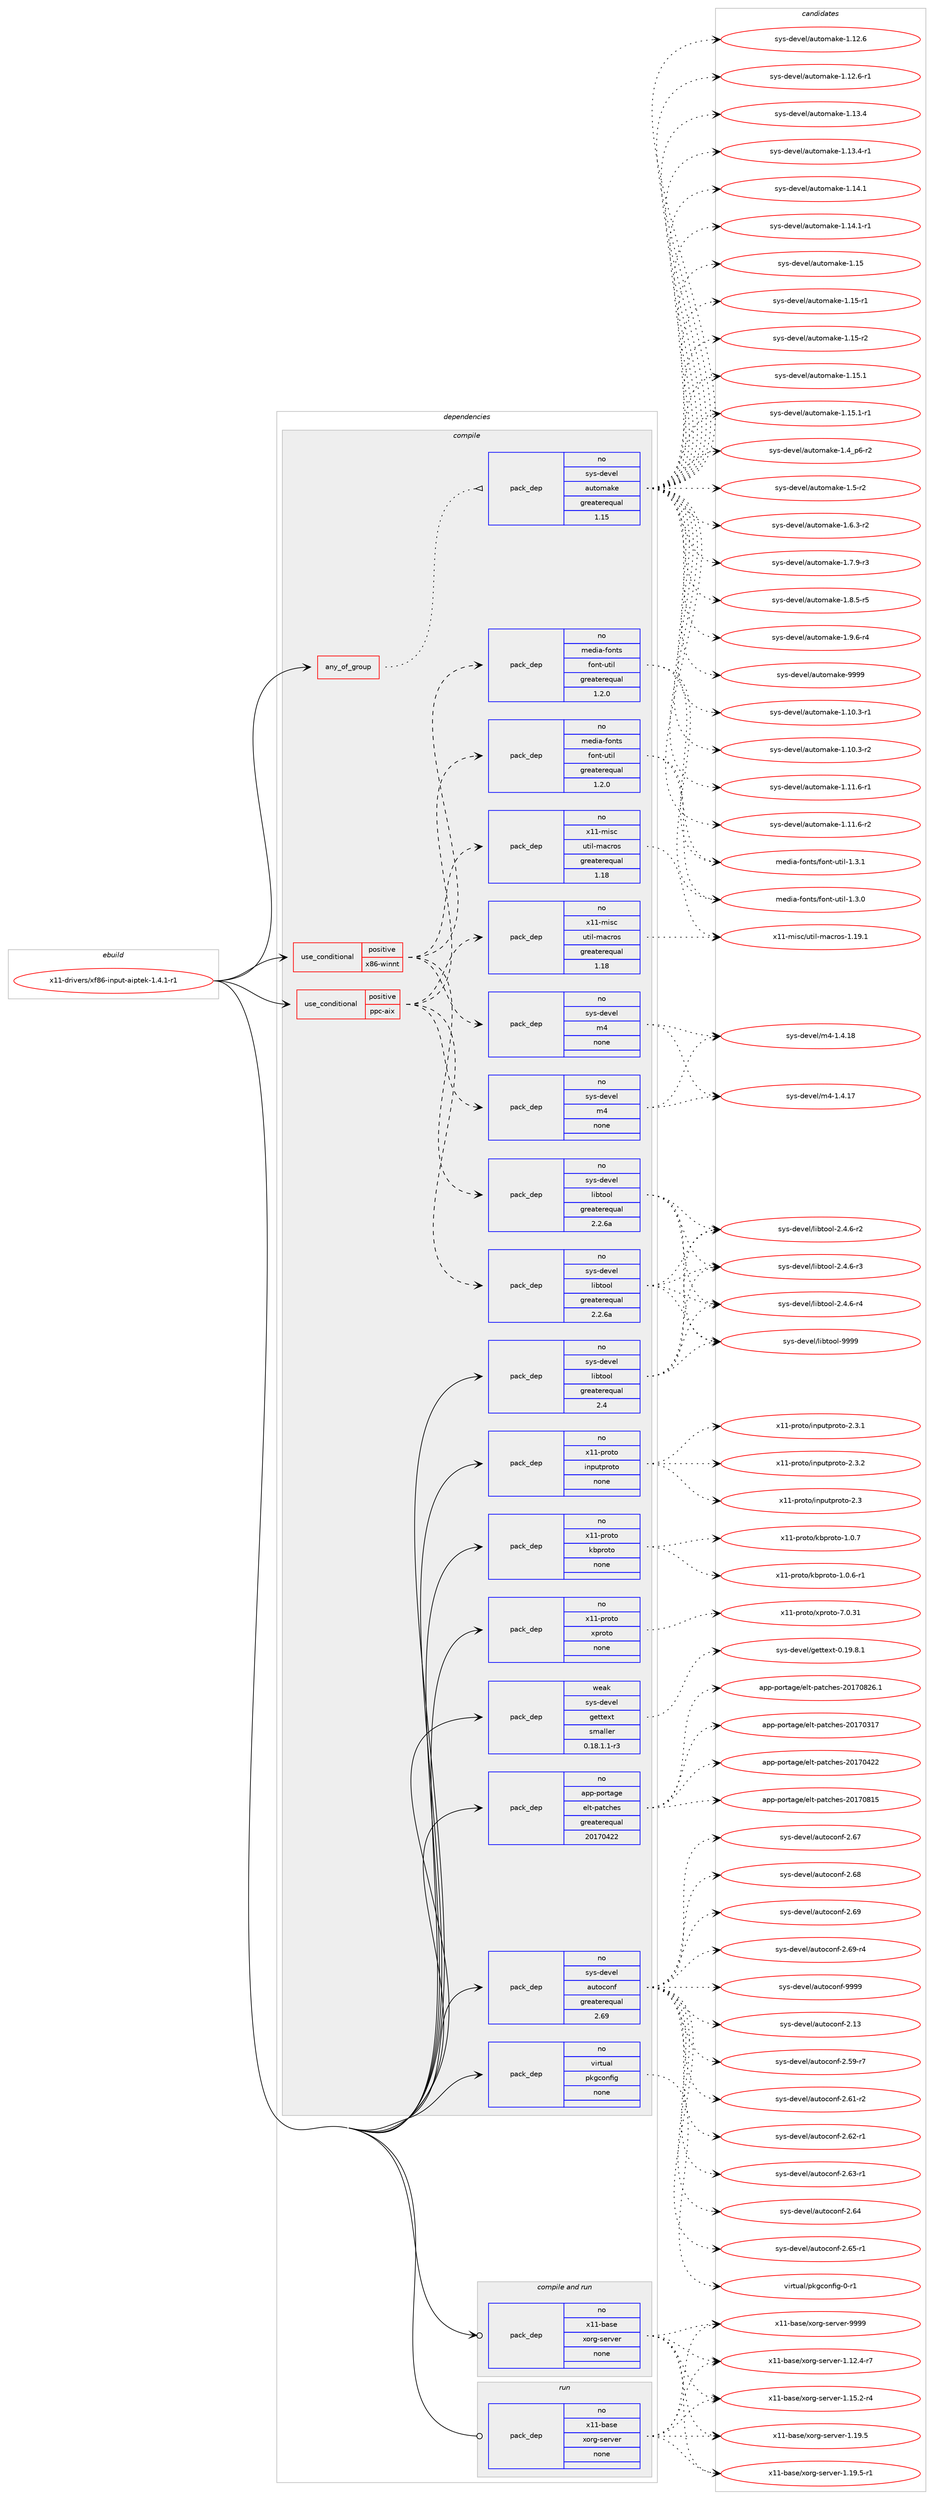 digraph prolog {

# *************
# Graph options
# *************

newrank=true;
concentrate=true;
compound=true;
graph [rankdir=LR,fontname=Helvetica,fontsize=10,ranksep=1.5];#, ranksep=2.5, nodesep=0.2];
edge  [arrowhead=vee];
node  [fontname=Helvetica,fontsize=10];

# **********
# The ebuild
# **********

subgraph cluster_leftcol {
color=gray;
rank=same;
label=<<i>ebuild</i>>;
id [label="x11-drivers/xf86-input-aiptek-1.4.1-r1", color=red, width=4, href="../x11-drivers/xf86-input-aiptek-1.4.1-r1.svg"];
}

# ****************
# The dependencies
# ****************

subgraph cluster_midcol {
color=gray;
label=<<i>dependencies</i>>;
subgraph cluster_compile {
fillcolor="#eeeeee";
style=filled;
label=<<i>compile</i>>;
subgraph any9122 {
dependency512490 [label=<<TABLE BORDER="0" CELLBORDER="1" CELLSPACING="0" CELLPADDING="4"><TR><TD CELLPADDING="10">any_of_group</TD></TR></TABLE>>, shape=none, color=red];subgraph pack381186 {
dependency512491 [label=<<TABLE BORDER="0" CELLBORDER="1" CELLSPACING="0" CELLPADDING="4" WIDTH="220"><TR><TD ROWSPAN="6" CELLPADDING="30">pack_dep</TD></TR><TR><TD WIDTH="110">no</TD></TR><TR><TD>sys-devel</TD></TR><TR><TD>automake</TD></TR><TR><TD>greaterequal</TD></TR><TR><TD>1.15</TD></TR></TABLE>>, shape=none, color=blue];
}
dependency512490:e -> dependency512491:w [weight=20,style="dotted",arrowhead="oinv"];
}
id:e -> dependency512490:w [weight=20,style="solid",arrowhead="vee"];
subgraph cond121843 {
dependency512492 [label=<<TABLE BORDER="0" CELLBORDER="1" CELLSPACING="0" CELLPADDING="4"><TR><TD ROWSPAN="3" CELLPADDING="10">use_conditional</TD></TR><TR><TD>positive</TD></TR><TR><TD>ppc-aix</TD></TR></TABLE>>, shape=none, color=red];
subgraph pack381187 {
dependency512493 [label=<<TABLE BORDER="0" CELLBORDER="1" CELLSPACING="0" CELLPADDING="4" WIDTH="220"><TR><TD ROWSPAN="6" CELLPADDING="30">pack_dep</TD></TR><TR><TD WIDTH="110">no</TD></TR><TR><TD>sys-devel</TD></TR><TR><TD>libtool</TD></TR><TR><TD>greaterequal</TD></TR><TR><TD>2.2.6a</TD></TR></TABLE>>, shape=none, color=blue];
}
dependency512492:e -> dependency512493:w [weight=20,style="dashed",arrowhead="vee"];
subgraph pack381188 {
dependency512494 [label=<<TABLE BORDER="0" CELLBORDER="1" CELLSPACING="0" CELLPADDING="4" WIDTH="220"><TR><TD ROWSPAN="6" CELLPADDING="30">pack_dep</TD></TR><TR><TD WIDTH="110">no</TD></TR><TR><TD>sys-devel</TD></TR><TR><TD>m4</TD></TR><TR><TD>none</TD></TR><TR><TD></TD></TR></TABLE>>, shape=none, color=blue];
}
dependency512492:e -> dependency512494:w [weight=20,style="dashed",arrowhead="vee"];
subgraph pack381189 {
dependency512495 [label=<<TABLE BORDER="0" CELLBORDER="1" CELLSPACING="0" CELLPADDING="4" WIDTH="220"><TR><TD ROWSPAN="6" CELLPADDING="30">pack_dep</TD></TR><TR><TD WIDTH="110">no</TD></TR><TR><TD>x11-misc</TD></TR><TR><TD>util-macros</TD></TR><TR><TD>greaterequal</TD></TR><TR><TD>1.18</TD></TR></TABLE>>, shape=none, color=blue];
}
dependency512492:e -> dependency512495:w [weight=20,style="dashed",arrowhead="vee"];
subgraph pack381190 {
dependency512496 [label=<<TABLE BORDER="0" CELLBORDER="1" CELLSPACING="0" CELLPADDING="4" WIDTH="220"><TR><TD ROWSPAN="6" CELLPADDING="30">pack_dep</TD></TR><TR><TD WIDTH="110">no</TD></TR><TR><TD>media-fonts</TD></TR><TR><TD>font-util</TD></TR><TR><TD>greaterequal</TD></TR><TR><TD>1.2.0</TD></TR></TABLE>>, shape=none, color=blue];
}
dependency512492:e -> dependency512496:w [weight=20,style="dashed",arrowhead="vee"];
}
id:e -> dependency512492:w [weight=20,style="solid",arrowhead="vee"];
subgraph cond121844 {
dependency512497 [label=<<TABLE BORDER="0" CELLBORDER="1" CELLSPACING="0" CELLPADDING="4"><TR><TD ROWSPAN="3" CELLPADDING="10">use_conditional</TD></TR><TR><TD>positive</TD></TR><TR><TD>x86-winnt</TD></TR></TABLE>>, shape=none, color=red];
subgraph pack381191 {
dependency512498 [label=<<TABLE BORDER="0" CELLBORDER="1" CELLSPACING="0" CELLPADDING="4" WIDTH="220"><TR><TD ROWSPAN="6" CELLPADDING="30">pack_dep</TD></TR><TR><TD WIDTH="110">no</TD></TR><TR><TD>sys-devel</TD></TR><TR><TD>libtool</TD></TR><TR><TD>greaterequal</TD></TR><TR><TD>2.2.6a</TD></TR></TABLE>>, shape=none, color=blue];
}
dependency512497:e -> dependency512498:w [weight=20,style="dashed",arrowhead="vee"];
subgraph pack381192 {
dependency512499 [label=<<TABLE BORDER="0" CELLBORDER="1" CELLSPACING="0" CELLPADDING="4" WIDTH="220"><TR><TD ROWSPAN="6" CELLPADDING="30">pack_dep</TD></TR><TR><TD WIDTH="110">no</TD></TR><TR><TD>sys-devel</TD></TR><TR><TD>m4</TD></TR><TR><TD>none</TD></TR><TR><TD></TD></TR></TABLE>>, shape=none, color=blue];
}
dependency512497:e -> dependency512499:w [weight=20,style="dashed",arrowhead="vee"];
subgraph pack381193 {
dependency512500 [label=<<TABLE BORDER="0" CELLBORDER="1" CELLSPACING="0" CELLPADDING="4" WIDTH="220"><TR><TD ROWSPAN="6" CELLPADDING="30">pack_dep</TD></TR><TR><TD WIDTH="110">no</TD></TR><TR><TD>x11-misc</TD></TR><TR><TD>util-macros</TD></TR><TR><TD>greaterequal</TD></TR><TR><TD>1.18</TD></TR></TABLE>>, shape=none, color=blue];
}
dependency512497:e -> dependency512500:w [weight=20,style="dashed",arrowhead="vee"];
subgraph pack381194 {
dependency512501 [label=<<TABLE BORDER="0" CELLBORDER="1" CELLSPACING="0" CELLPADDING="4" WIDTH="220"><TR><TD ROWSPAN="6" CELLPADDING="30">pack_dep</TD></TR><TR><TD WIDTH="110">no</TD></TR><TR><TD>media-fonts</TD></TR><TR><TD>font-util</TD></TR><TR><TD>greaterequal</TD></TR><TR><TD>1.2.0</TD></TR></TABLE>>, shape=none, color=blue];
}
dependency512497:e -> dependency512501:w [weight=20,style="dashed",arrowhead="vee"];
}
id:e -> dependency512497:w [weight=20,style="solid",arrowhead="vee"];
subgraph pack381195 {
dependency512502 [label=<<TABLE BORDER="0" CELLBORDER="1" CELLSPACING="0" CELLPADDING="4" WIDTH="220"><TR><TD ROWSPAN="6" CELLPADDING="30">pack_dep</TD></TR><TR><TD WIDTH="110">no</TD></TR><TR><TD>app-portage</TD></TR><TR><TD>elt-patches</TD></TR><TR><TD>greaterequal</TD></TR><TR><TD>20170422</TD></TR></TABLE>>, shape=none, color=blue];
}
id:e -> dependency512502:w [weight=20,style="solid",arrowhead="vee"];
subgraph pack381196 {
dependency512503 [label=<<TABLE BORDER="0" CELLBORDER="1" CELLSPACING="0" CELLPADDING="4" WIDTH="220"><TR><TD ROWSPAN="6" CELLPADDING="30">pack_dep</TD></TR><TR><TD WIDTH="110">no</TD></TR><TR><TD>sys-devel</TD></TR><TR><TD>autoconf</TD></TR><TR><TD>greaterequal</TD></TR><TR><TD>2.69</TD></TR></TABLE>>, shape=none, color=blue];
}
id:e -> dependency512503:w [weight=20,style="solid",arrowhead="vee"];
subgraph pack381197 {
dependency512504 [label=<<TABLE BORDER="0" CELLBORDER="1" CELLSPACING="0" CELLPADDING="4" WIDTH="220"><TR><TD ROWSPAN="6" CELLPADDING="30">pack_dep</TD></TR><TR><TD WIDTH="110">no</TD></TR><TR><TD>sys-devel</TD></TR><TR><TD>libtool</TD></TR><TR><TD>greaterequal</TD></TR><TR><TD>2.4</TD></TR></TABLE>>, shape=none, color=blue];
}
id:e -> dependency512504:w [weight=20,style="solid",arrowhead="vee"];
subgraph pack381198 {
dependency512505 [label=<<TABLE BORDER="0" CELLBORDER="1" CELLSPACING="0" CELLPADDING="4" WIDTH="220"><TR><TD ROWSPAN="6" CELLPADDING="30">pack_dep</TD></TR><TR><TD WIDTH="110">no</TD></TR><TR><TD>virtual</TD></TR><TR><TD>pkgconfig</TD></TR><TR><TD>none</TD></TR><TR><TD></TD></TR></TABLE>>, shape=none, color=blue];
}
id:e -> dependency512505:w [weight=20,style="solid",arrowhead="vee"];
subgraph pack381199 {
dependency512506 [label=<<TABLE BORDER="0" CELLBORDER="1" CELLSPACING="0" CELLPADDING="4" WIDTH="220"><TR><TD ROWSPAN="6" CELLPADDING="30">pack_dep</TD></TR><TR><TD WIDTH="110">no</TD></TR><TR><TD>x11-proto</TD></TR><TR><TD>inputproto</TD></TR><TR><TD>none</TD></TR><TR><TD></TD></TR></TABLE>>, shape=none, color=blue];
}
id:e -> dependency512506:w [weight=20,style="solid",arrowhead="vee"];
subgraph pack381200 {
dependency512507 [label=<<TABLE BORDER="0" CELLBORDER="1" CELLSPACING="0" CELLPADDING="4" WIDTH="220"><TR><TD ROWSPAN="6" CELLPADDING="30">pack_dep</TD></TR><TR><TD WIDTH="110">no</TD></TR><TR><TD>x11-proto</TD></TR><TR><TD>kbproto</TD></TR><TR><TD>none</TD></TR><TR><TD></TD></TR></TABLE>>, shape=none, color=blue];
}
id:e -> dependency512507:w [weight=20,style="solid",arrowhead="vee"];
subgraph pack381201 {
dependency512508 [label=<<TABLE BORDER="0" CELLBORDER="1" CELLSPACING="0" CELLPADDING="4" WIDTH="220"><TR><TD ROWSPAN="6" CELLPADDING="30">pack_dep</TD></TR><TR><TD WIDTH="110">no</TD></TR><TR><TD>x11-proto</TD></TR><TR><TD>xproto</TD></TR><TR><TD>none</TD></TR><TR><TD></TD></TR></TABLE>>, shape=none, color=blue];
}
id:e -> dependency512508:w [weight=20,style="solid",arrowhead="vee"];
subgraph pack381202 {
dependency512509 [label=<<TABLE BORDER="0" CELLBORDER="1" CELLSPACING="0" CELLPADDING="4" WIDTH="220"><TR><TD ROWSPAN="6" CELLPADDING="30">pack_dep</TD></TR><TR><TD WIDTH="110">weak</TD></TR><TR><TD>sys-devel</TD></TR><TR><TD>gettext</TD></TR><TR><TD>smaller</TD></TR><TR><TD>0.18.1.1-r3</TD></TR></TABLE>>, shape=none, color=blue];
}
id:e -> dependency512509:w [weight=20,style="solid",arrowhead="vee"];
}
subgraph cluster_compileandrun {
fillcolor="#eeeeee";
style=filled;
label=<<i>compile and run</i>>;
subgraph pack381203 {
dependency512510 [label=<<TABLE BORDER="0" CELLBORDER="1" CELLSPACING="0" CELLPADDING="4" WIDTH="220"><TR><TD ROWSPAN="6" CELLPADDING="30">pack_dep</TD></TR><TR><TD WIDTH="110">no</TD></TR><TR><TD>x11-base</TD></TR><TR><TD>xorg-server</TD></TR><TR><TD>none</TD></TR><TR><TD></TD></TR></TABLE>>, shape=none, color=blue];
}
id:e -> dependency512510:w [weight=20,style="solid",arrowhead="odotvee"];
}
subgraph cluster_run {
fillcolor="#eeeeee";
style=filled;
label=<<i>run</i>>;
subgraph pack381204 {
dependency512511 [label=<<TABLE BORDER="0" CELLBORDER="1" CELLSPACING="0" CELLPADDING="4" WIDTH="220"><TR><TD ROWSPAN="6" CELLPADDING="30">pack_dep</TD></TR><TR><TD WIDTH="110">no</TD></TR><TR><TD>x11-base</TD></TR><TR><TD>xorg-server</TD></TR><TR><TD>none</TD></TR><TR><TD></TD></TR></TABLE>>, shape=none, color=blue];
}
id:e -> dependency512511:w [weight=20,style="solid",arrowhead="odot"];
}
}

# **************
# The candidates
# **************

subgraph cluster_choices {
rank=same;
color=gray;
label=<<i>candidates</i>>;

subgraph choice381186 {
color=black;
nodesep=1;
choice11512111545100101118101108479711711611110997107101454946494846514511449 [label="sys-devel/automake-1.10.3-r1", color=red, width=4,href="../sys-devel/automake-1.10.3-r1.svg"];
choice11512111545100101118101108479711711611110997107101454946494846514511450 [label="sys-devel/automake-1.10.3-r2", color=red, width=4,href="../sys-devel/automake-1.10.3-r2.svg"];
choice11512111545100101118101108479711711611110997107101454946494946544511449 [label="sys-devel/automake-1.11.6-r1", color=red, width=4,href="../sys-devel/automake-1.11.6-r1.svg"];
choice11512111545100101118101108479711711611110997107101454946494946544511450 [label="sys-devel/automake-1.11.6-r2", color=red, width=4,href="../sys-devel/automake-1.11.6-r2.svg"];
choice1151211154510010111810110847971171161111099710710145494649504654 [label="sys-devel/automake-1.12.6", color=red, width=4,href="../sys-devel/automake-1.12.6.svg"];
choice11512111545100101118101108479711711611110997107101454946495046544511449 [label="sys-devel/automake-1.12.6-r1", color=red, width=4,href="../sys-devel/automake-1.12.6-r1.svg"];
choice1151211154510010111810110847971171161111099710710145494649514652 [label="sys-devel/automake-1.13.4", color=red, width=4,href="../sys-devel/automake-1.13.4.svg"];
choice11512111545100101118101108479711711611110997107101454946495146524511449 [label="sys-devel/automake-1.13.4-r1", color=red, width=4,href="../sys-devel/automake-1.13.4-r1.svg"];
choice1151211154510010111810110847971171161111099710710145494649524649 [label="sys-devel/automake-1.14.1", color=red, width=4,href="../sys-devel/automake-1.14.1.svg"];
choice11512111545100101118101108479711711611110997107101454946495246494511449 [label="sys-devel/automake-1.14.1-r1", color=red, width=4,href="../sys-devel/automake-1.14.1-r1.svg"];
choice115121115451001011181011084797117116111109971071014549464953 [label="sys-devel/automake-1.15", color=red, width=4,href="../sys-devel/automake-1.15.svg"];
choice1151211154510010111810110847971171161111099710710145494649534511449 [label="sys-devel/automake-1.15-r1", color=red, width=4,href="../sys-devel/automake-1.15-r1.svg"];
choice1151211154510010111810110847971171161111099710710145494649534511450 [label="sys-devel/automake-1.15-r2", color=red, width=4,href="../sys-devel/automake-1.15-r2.svg"];
choice1151211154510010111810110847971171161111099710710145494649534649 [label="sys-devel/automake-1.15.1", color=red, width=4,href="../sys-devel/automake-1.15.1.svg"];
choice11512111545100101118101108479711711611110997107101454946495346494511449 [label="sys-devel/automake-1.15.1-r1", color=red, width=4,href="../sys-devel/automake-1.15.1-r1.svg"];
choice115121115451001011181011084797117116111109971071014549465295112544511450 [label="sys-devel/automake-1.4_p6-r2", color=red, width=4,href="../sys-devel/automake-1.4_p6-r2.svg"];
choice11512111545100101118101108479711711611110997107101454946534511450 [label="sys-devel/automake-1.5-r2", color=red, width=4,href="../sys-devel/automake-1.5-r2.svg"];
choice115121115451001011181011084797117116111109971071014549465446514511450 [label="sys-devel/automake-1.6.3-r2", color=red, width=4,href="../sys-devel/automake-1.6.3-r2.svg"];
choice115121115451001011181011084797117116111109971071014549465546574511451 [label="sys-devel/automake-1.7.9-r3", color=red, width=4,href="../sys-devel/automake-1.7.9-r3.svg"];
choice115121115451001011181011084797117116111109971071014549465646534511453 [label="sys-devel/automake-1.8.5-r5", color=red, width=4,href="../sys-devel/automake-1.8.5-r5.svg"];
choice115121115451001011181011084797117116111109971071014549465746544511452 [label="sys-devel/automake-1.9.6-r4", color=red, width=4,href="../sys-devel/automake-1.9.6-r4.svg"];
choice115121115451001011181011084797117116111109971071014557575757 [label="sys-devel/automake-9999", color=red, width=4,href="../sys-devel/automake-9999.svg"];
dependency512491:e -> choice11512111545100101118101108479711711611110997107101454946494846514511449:w [style=dotted,weight="100"];
dependency512491:e -> choice11512111545100101118101108479711711611110997107101454946494846514511450:w [style=dotted,weight="100"];
dependency512491:e -> choice11512111545100101118101108479711711611110997107101454946494946544511449:w [style=dotted,weight="100"];
dependency512491:e -> choice11512111545100101118101108479711711611110997107101454946494946544511450:w [style=dotted,weight="100"];
dependency512491:e -> choice1151211154510010111810110847971171161111099710710145494649504654:w [style=dotted,weight="100"];
dependency512491:e -> choice11512111545100101118101108479711711611110997107101454946495046544511449:w [style=dotted,weight="100"];
dependency512491:e -> choice1151211154510010111810110847971171161111099710710145494649514652:w [style=dotted,weight="100"];
dependency512491:e -> choice11512111545100101118101108479711711611110997107101454946495146524511449:w [style=dotted,weight="100"];
dependency512491:e -> choice1151211154510010111810110847971171161111099710710145494649524649:w [style=dotted,weight="100"];
dependency512491:e -> choice11512111545100101118101108479711711611110997107101454946495246494511449:w [style=dotted,weight="100"];
dependency512491:e -> choice115121115451001011181011084797117116111109971071014549464953:w [style=dotted,weight="100"];
dependency512491:e -> choice1151211154510010111810110847971171161111099710710145494649534511449:w [style=dotted,weight="100"];
dependency512491:e -> choice1151211154510010111810110847971171161111099710710145494649534511450:w [style=dotted,weight="100"];
dependency512491:e -> choice1151211154510010111810110847971171161111099710710145494649534649:w [style=dotted,weight="100"];
dependency512491:e -> choice11512111545100101118101108479711711611110997107101454946495346494511449:w [style=dotted,weight="100"];
dependency512491:e -> choice115121115451001011181011084797117116111109971071014549465295112544511450:w [style=dotted,weight="100"];
dependency512491:e -> choice11512111545100101118101108479711711611110997107101454946534511450:w [style=dotted,weight="100"];
dependency512491:e -> choice115121115451001011181011084797117116111109971071014549465446514511450:w [style=dotted,weight="100"];
dependency512491:e -> choice115121115451001011181011084797117116111109971071014549465546574511451:w [style=dotted,weight="100"];
dependency512491:e -> choice115121115451001011181011084797117116111109971071014549465646534511453:w [style=dotted,weight="100"];
dependency512491:e -> choice115121115451001011181011084797117116111109971071014549465746544511452:w [style=dotted,weight="100"];
dependency512491:e -> choice115121115451001011181011084797117116111109971071014557575757:w [style=dotted,weight="100"];
}
subgraph choice381187 {
color=black;
nodesep=1;
choice1151211154510010111810110847108105981161111111084550465246544511450 [label="sys-devel/libtool-2.4.6-r2", color=red, width=4,href="../sys-devel/libtool-2.4.6-r2.svg"];
choice1151211154510010111810110847108105981161111111084550465246544511451 [label="sys-devel/libtool-2.4.6-r3", color=red, width=4,href="../sys-devel/libtool-2.4.6-r3.svg"];
choice1151211154510010111810110847108105981161111111084550465246544511452 [label="sys-devel/libtool-2.4.6-r4", color=red, width=4,href="../sys-devel/libtool-2.4.6-r4.svg"];
choice1151211154510010111810110847108105981161111111084557575757 [label="sys-devel/libtool-9999", color=red, width=4,href="../sys-devel/libtool-9999.svg"];
dependency512493:e -> choice1151211154510010111810110847108105981161111111084550465246544511450:w [style=dotted,weight="100"];
dependency512493:e -> choice1151211154510010111810110847108105981161111111084550465246544511451:w [style=dotted,weight="100"];
dependency512493:e -> choice1151211154510010111810110847108105981161111111084550465246544511452:w [style=dotted,weight="100"];
dependency512493:e -> choice1151211154510010111810110847108105981161111111084557575757:w [style=dotted,weight="100"];
}
subgraph choice381188 {
color=black;
nodesep=1;
choice11512111545100101118101108471095245494652464955 [label="sys-devel/m4-1.4.17", color=red, width=4,href="../sys-devel/m4-1.4.17.svg"];
choice11512111545100101118101108471095245494652464956 [label="sys-devel/m4-1.4.18", color=red, width=4,href="../sys-devel/m4-1.4.18.svg"];
dependency512494:e -> choice11512111545100101118101108471095245494652464955:w [style=dotted,weight="100"];
dependency512494:e -> choice11512111545100101118101108471095245494652464956:w [style=dotted,weight="100"];
}
subgraph choice381189 {
color=black;
nodesep=1;
choice120494945109105115994711711610510845109979911411111545494649574649 [label="x11-misc/util-macros-1.19.1", color=red, width=4,href="../x11-misc/util-macros-1.19.1.svg"];
dependency512495:e -> choice120494945109105115994711711610510845109979911411111545494649574649:w [style=dotted,weight="100"];
}
subgraph choice381190 {
color=black;
nodesep=1;
choice10910110010597451021111101161154710211111011645117116105108454946514648 [label="media-fonts/font-util-1.3.0", color=red, width=4,href="../media-fonts/font-util-1.3.0.svg"];
choice10910110010597451021111101161154710211111011645117116105108454946514649 [label="media-fonts/font-util-1.3.1", color=red, width=4,href="../media-fonts/font-util-1.3.1.svg"];
dependency512496:e -> choice10910110010597451021111101161154710211111011645117116105108454946514648:w [style=dotted,weight="100"];
dependency512496:e -> choice10910110010597451021111101161154710211111011645117116105108454946514649:w [style=dotted,weight="100"];
}
subgraph choice381191 {
color=black;
nodesep=1;
choice1151211154510010111810110847108105981161111111084550465246544511450 [label="sys-devel/libtool-2.4.6-r2", color=red, width=4,href="../sys-devel/libtool-2.4.6-r2.svg"];
choice1151211154510010111810110847108105981161111111084550465246544511451 [label="sys-devel/libtool-2.4.6-r3", color=red, width=4,href="../sys-devel/libtool-2.4.6-r3.svg"];
choice1151211154510010111810110847108105981161111111084550465246544511452 [label="sys-devel/libtool-2.4.6-r4", color=red, width=4,href="../sys-devel/libtool-2.4.6-r4.svg"];
choice1151211154510010111810110847108105981161111111084557575757 [label="sys-devel/libtool-9999", color=red, width=4,href="../sys-devel/libtool-9999.svg"];
dependency512498:e -> choice1151211154510010111810110847108105981161111111084550465246544511450:w [style=dotted,weight="100"];
dependency512498:e -> choice1151211154510010111810110847108105981161111111084550465246544511451:w [style=dotted,weight="100"];
dependency512498:e -> choice1151211154510010111810110847108105981161111111084550465246544511452:w [style=dotted,weight="100"];
dependency512498:e -> choice1151211154510010111810110847108105981161111111084557575757:w [style=dotted,weight="100"];
}
subgraph choice381192 {
color=black;
nodesep=1;
choice11512111545100101118101108471095245494652464955 [label="sys-devel/m4-1.4.17", color=red, width=4,href="../sys-devel/m4-1.4.17.svg"];
choice11512111545100101118101108471095245494652464956 [label="sys-devel/m4-1.4.18", color=red, width=4,href="../sys-devel/m4-1.4.18.svg"];
dependency512499:e -> choice11512111545100101118101108471095245494652464955:w [style=dotted,weight="100"];
dependency512499:e -> choice11512111545100101118101108471095245494652464956:w [style=dotted,weight="100"];
}
subgraph choice381193 {
color=black;
nodesep=1;
choice120494945109105115994711711610510845109979911411111545494649574649 [label="x11-misc/util-macros-1.19.1", color=red, width=4,href="../x11-misc/util-macros-1.19.1.svg"];
dependency512500:e -> choice120494945109105115994711711610510845109979911411111545494649574649:w [style=dotted,weight="100"];
}
subgraph choice381194 {
color=black;
nodesep=1;
choice10910110010597451021111101161154710211111011645117116105108454946514648 [label="media-fonts/font-util-1.3.0", color=red, width=4,href="../media-fonts/font-util-1.3.0.svg"];
choice10910110010597451021111101161154710211111011645117116105108454946514649 [label="media-fonts/font-util-1.3.1", color=red, width=4,href="../media-fonts/font-util-1.3.1.svg"];
dependency512501:e -> choice10910110010597451021111101161154710211111011645117116105108454946514648:w [style=dotted,weight="100"];
dependency512501:e -> choice10910110010597451021111101161154710211111011645117116105108454946514649:w [style=dotted,weight="100"];
}
subgraph choice381195 {
color=black;
nodesep=1;
choice97112112451121111141169710310147101108116451129711699104101115455048495548514955 [label="app-portage/elt-patches-20170317", color=red, width=4,href="../app-portage/elt-patches-20170317.svg"];
choice97112112451121111141169710310147101108116451129711699104101115455048495548525050 [label="app-portage/elt-patches-20170422", color=red, width=4,href="../app-portage/elt-patches-20170422.svg"];
choice97112112451121111141169710310147101108116451129711699104101115455048495548564953 [label="app-portage/elt-patches-20170815", color=red, width=4,href="../app-portage/elt-patches-20170815.svg"];
choice971121124511211111411697103101471011081164511297116991041011154550484955485650544649 [label="app-portage/elt-patches-20170826.1", color=red, width=4,href="../app-portage/elt-patches-20170826.1.svg"];
dependency512502:e -> choice97112112451121111141169710310147101108116451129711699104101115455048495548514955:w [style=dotted,weight="100"];
dependency512502:e -> choice97112112451121111141169710310147101108116451129711699104101115455048495548525050:w [style=dotted,weight="100"];
dependency512502:e -> choice97112112451121111141169710310147101108116451129711699104101115455048495548564953:w [style=dotted,weight="100"];
dependency512502:e -> choice971121124511211111411697103101471011081164511297116991041011154550484955485650544649:w [style=dotted,weight="100"];
}
subgraph choice381196 {
color=black;
nodesep=1;
choice115121115451001011181011084797117116111991111101024550464951 [label="sys-devel/autoconf-2.13", color=red, width=4,href="../sys-devel/autoconf-2.13.svg"];
choice1151211154510010111810110847971171161119911111010245504653574511455 [label="sys-devel/autoconf-2.59-r7", color=red, width=4,href="../sys-devel/autoconf-2.59-r7.svg"];
choice1151211154510010111810110847971171161119911111010245504654494511450 [label="sys-devel/autoconf-2.61-r2", color=red, width=4,href="../sys-devel/autoconf-2.61-r2.svg"];
choice1151211154510010111810110847971171161119911111010245504654504511449 [label="sys-devel/autoconf-2.62-r1", color=red, width=4,href="../sys-devel/autoconf-2.62-r1.svg"];
choice1151211154510010111810110847971171161119911111010245504654514511449 [label="sys-devel/autoconf-2.63-r1", color=red, width=4,href="../sys-devel/autoconf-2.63-r1.svg"];
choice115121115451001011181011084797117116111991111101024550465452 [label="sys-devel/autoconf-2.64", color=red, width=4,href="../sys-devel/autoconf-2.64.svg"];
choice1151211154510010111810110847971171161119911111010245504654534511449 [label="sys-devel/autoconf-2.65-r1", color=red, width=4,href="../sys-devel/autoconf-2.65-r1.svg"];
choice115121115451001011181011084797117116111991111101024550465455 [label="sys-devel/autoconf-2.67", color=red, width=4,href="../sys-devel/autoconf-2.67.svg"];
choice115121115451001011181011084797117116111991111101024550465456 [label="sys-devel/autoconf-2.68", color=red, width=4,href="../sys-devel/autoconf-2.68.svg"];
choice115121115451001011181011084797117116111991111101024550465457 [label="sys-devel/autoconf-2.69", color=red, width=4,href="../sys-devel/autoconf-2.69.svg"];
choice1151211154510010111810110847971171161119911111010245504654574511452 [label="sys-devel/autoconf-2.69-r4", color=red, width=4,href="../sys-devel/autoconf-2.69-r4.svg"];
choice115121115451001011181011084797117116111991111101024557575757 [label="sys-devel/autoconf-9999", color=red, width=4,href="../sys-devel/autoconf-9999.svg"];
dependency512503:e -> choice115121115451001011181011084797117116111991111101024550464951:w [style=dotted,weight="100"];
dependency512503:e -> choice1151211154510010111810110847971171161119911111010245504653574511455:w [style=dotted,weight="100"];
dependency512503:e -> choice1151211154510010111810110847971171161119911111010245504654494511450:w [style=dotted,weight="100"];
dependency512503:e -> choice1151211154510010111810110847971171161119911111010245504654504511449:w [style=dotted,weight="100"];
dependency512503:e -> choice1151211154510010111810110847971171161119911111010245504654514511449:w [style=dotted,weight="100"];
dependency512503:e -> choice115121115451001011181011084797117116111991111101024550465452:w [style=dotted,weight="100"];
dependency512503:e -> choice1151211154510010111810110847971171161119911111010245504654534511449:w [style=dotted,weight="100"];
dependency512503:e -> choice115121115451001011181011084797117116111991111101024550465455:w [style=dotted,weight="100"];
dependency512503:e -> choice115121115451001011181011084797117116111991111101024550465456:w [style=dotted,weight="100"];
dependency512503:e -> choice115121115451001011181011084797117116111991111101024550465457:w [style=dotted,weight="100"];
dependency512503:e -> choice1151211154510010111810110847971171161119911111010245504654574511452:w [style=dotted,weight="100"];
dependency512503:e -> choice115121115451001011181011084797117116111991111101024557575757:w [style=dotted,weight="100"];
}
subgraph choice381197 {
color=black;
nodesep=1;
choice1151211154510010111810110847108105981161111111084550465246544511450 [label="sys-devel/libtool-2.4.6-r2", color=red, width=4,href="../sys-devel/libtool-2.4.6-r2.svg"];
choice1151211154510010111810110847108105981161111111084550465246544511451 [label="sys-devel/libtool-2.4.6-r3", color=red, width=4,href="../sys-devel/libtool-2.4.6-r3.svg"];
choice1151211154510010111810110847108105981161111111084550465246544511452 [label="sys-devel/libtool-2.4.6-r4", color=red, width=4,href="../sys-devel/libtool-2.4.6-r4.svg"];
choice1151211154510010111810110847108105981161111111084557575757 [label="sys-devel/libtool-9999", color=red, width=4,href="../sys-devel/libtool-9999.svg"];
dependency512504:e -> choice1151211154510010111810110847108105981161111111084550465246544511450:w [style=dotted,weight="100"];
dependency512504:e -> choice1151211154510010111810110847108105981161111111084550465246544511451:w [style=dotted,weight="100"];
dependency512504:e -> choice1151211154510010111810110847108105981161111111084550465246544511452:w [style=dotted,weight="100"];
dependency512504:e -> choice1151211154510010111810110847108105981161111111084557575757:w [style=dotted,weight="100"];
}
subgraph choice381198 {
color=black;
nodesep=1;
choice11810511411611797108471121071039911111010210510345484511449 [label="virtual/pkgconfig-0-r1", color=red, width=4,href="../virtual/pkgconfig-0-r1.svg"];
dependency512505:e -> choice11810511411611797108471121071039911111010210510345484511449:w [style=dotted,weight="100"];
}
subgraph choice381199 {
color=black;
nodesep=1;
choice1204949451121141111161114710511011211711611211411111611145504651 [label="x11-proto/inputproto-2.3", color=red, width=4,href="../x11-proto/inputproto-2.3.svg"];
choice12049494511211411111611147105110112117116112114111116111455046514649 [label="x11-proto/inputproto-2.3.1", color=red, width=4,href="../x11-proto/inputproto-2.3.1.svg"];
choice12049494511211411111611147105110112117116112114111116111455046514650 [label="x11-proto/inputproto-2.3.2", color=red, width=4,href="../x11-proto/inputproto-2.3.2.svg"];
dependency512506:e -> choice1204949451121141111161114710511011211711611211411111611145504651:w [style=dotted,weight="100"];
dependency512506:e -> choice12049494511211411111611147105110112117116112114111116111455046514649:w [style=dotted,weight="100"];
dependency512506:e -> choice12049494511211411111611147105110112117116112114111116111455046514650:w [style=dotted,weight="100"];
}
subgraph choice381200 {
color=black;
nodesep=1;
choice12049494511211411111611147107981121141111161114549464846544511449 [label="x11-proto/kbproto-1.0.6-r1", color=red, width=4,href="../x11-proto/kbproto-1.0.6-r1.svg"];
choice1204949451121141111161114710798112114111116111454946484655 [label="x11-proto/kbproto-1.0.7", color=red, width=4,href="../x11-proto/kbproto-1.0.7.svg"];
dependency512507:e -> choice12049494511211411111611147107981121141111161114549464846544511449:w [style=dotted,weight="100"];
dependency512507:e -> choice1204949451121141111161114710798112114111116111454946484655:w [style=dotted,weight="100"];
}
subgraph choice381201 {
color=black;
nodesep=1;
choice1204949451121141111161114712011211411111611145554648465149 [label="x11-proto/xproto-7.0.31", color=red, width=4,href="../x11-proto/xproto-7.0.31.svg"];
dependency512508:e -> choice1204949451121141111161114712011211411111611145554648465149:w [style=dotted,weight="100"];
}
subgraph choice381202 {
color=black;
nodesep=1;
choice1151211154510010111810110847103101116116101120116454846495746564649 [label="sys-devel/gettext-0.19.8.1", color=red, width=4,href="../sys-devel/gettext-0.19.8.1.svg"];
dependency512509:e -> choice1151211154510010111810110847103101116116101120116454846495746564649:w [style=dotted,weight="100"];
}
subgraph choice381203 {
color=black;
nodesep=1;
choice12049494598971151014712011111410345115101114118101114454946495046524511455 [label="x11-base/xorg-server-1.12.4-r7", color=red, width=4,href="../x11-base/xorg-server-1.12.4-r7.svg"];
choice12049494598971151014712011111410345115101114118101114454946495346504511452 [label="x11-base/xorg-server-1.15.2-r4", color=red, width=4,href="../x11-base/xorg-server-1.15.2-r4.svg"];
choice1204949459897115101471201111141034511510111411810111445494649574653 [label="x11-base/xorg-server-1.19.5", color=red, width=4,href="../x11-base/xorg-server-1.19.5.svg"];
choice12049494598971151014712011111410345115101114118101114454946495746534511449 [label="x11-base/xorg-server-1.19.5-r1", color=red, width=4,href="../x11-base/xorg-server-1.19.5-r1.svg"];
choice120494945989711510147120111114103451151011141181011144557575757 [label="x11-base/xorg-server-9999", color=red, width=4,href="../x11-base/xorg-server-9999.svg"];
dependency512510:e -> choice12049494598971151014712011111410345115101114118101114454946495046524511455:w [style=dotted,weight="100"];
dependency512510:e -> choice12049494598971151014712011111410345115101114118101114454946495346504511452:w [style=dotted,weight="100"];
dependency512510:e -> choice1204949459897115101471201111141034511510111411810111445494649574653:w [style=dotted,weight="100"];
dependency512510:e -> choice12049494598971151014712011111410345115101114118101114454946495746534511449:w [style=dotted,weight="100"];
dependency512510:e -> choice120494945989711510147120111114103451151011141181011144557575757:w [style=dotted,weight="100"];
}
subgraph choice381204 {
color=black;
nodesep=1;
choice12049494598971151014712011111410345115101114118101114454946495046524511455 [label="x11-base/xorg-server-1.12.4-r7", color=red, width=4,href="../x11-base/xorg-server-1.12.4-r7.svg"];
choice12049494598971151014712011111410345115101114118101114454946495346504511452 [label="x11-base/xorg-server-1.15.2-r4", color=red, width=4,href="../x11-base/xorg-server-1.15.2-r4.svg"];
choice1204949459897115101471201111141034511510111411810111445494649574653 [label="x11-base/xorg-server-1.19.5", color=red, width=4,href="../x11-base/xorg-server-1.19.5.svg"];
choice12049494598971151014712011111410345115101114118101114454946495746534511449 [label="x11-base/xorg-server-1.19.5-r1", color=red, width=4,href="../x11-base/xorg-server-1.19.5-r1.svg"];
choice120494945989711510147120111114103451151011141181011144557575757 [label="x11-base/xorg-server-9999", color=red, width=4,href="../x11-base/xorg-server-9999.svg"];
dependency512511:e -> choice12049494598971151014712011111410345115101114118101114454946495046524511455:w [style=dotted,weight="100"];
dependency512511:e -> choice12049494598971151014712011111410345115101114118101114454946495346504511452:w [style=dotted,weight="100"];
dependency512511:e -> choice1204949459897115101471201111141034511510111411810111445494649574653:w [style=dotted,weight="100"];
dependency512511:e -> choice12049494598971151014712011111410345115101114118101114454946495746534511449:w [style=dotted,weight="100"];
dependency512511:e -> choice120494945989711510147120111114103451151011141181011144557575757:w [style=dotted,weight="100"];
}
}

}
